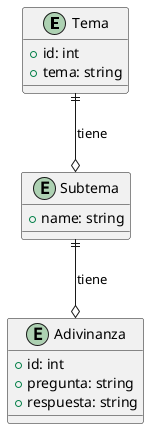 @startuml Diagrama entidad relación

entity Tema {
    +id: int
    +tema: string
}

entity Subtema {
    +name: string
}

entity Adivinanza {
    +id: int
    +pregunta: string
    +respuesta: string
}

Tema ||--o Subtema : tiene
Subtema ||--o Adivinanza : tiene

@enduml
